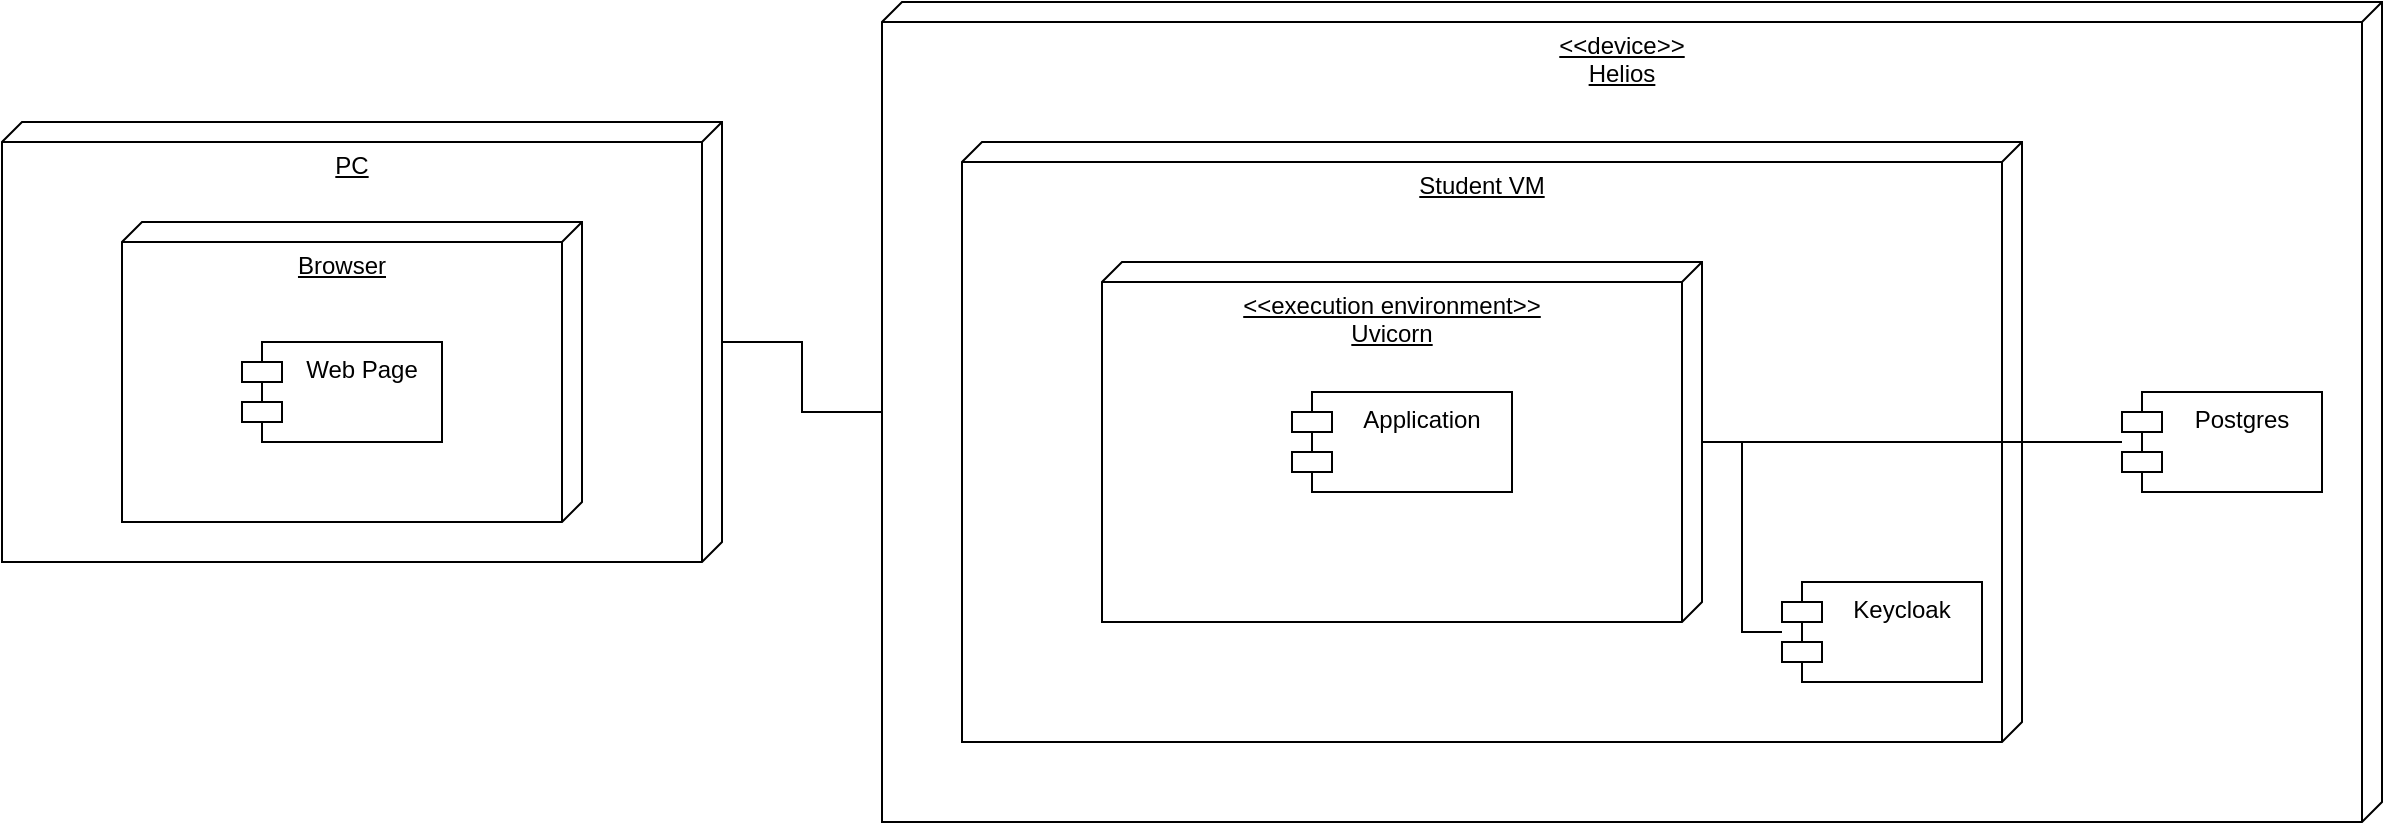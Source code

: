 <mxfile version="22.0.3" type="device">
  <diagram name="Page-1" id="PFuam8-ZSgRhQEDc4WZU">
    <mxGraphModel dx="2284" dy="854" grid="1" gridSize="10" guides="1" tooltips="1" connect="1" arrows="1" fold="1" page="1" pageScale="1" pageWidth="850" pageHeight="1100" math="0" shadow="0">
      <root>
        <mxCell id="0" />
        <mxCell id="1" parent="0" />
        <mxCell id="8sjglLNH34c4arJzGEXB-1" value="&amp;lt;&amp;lt;device&amp;gt;&amp;gt;&lt;br&gt;Helios" style="verticalAlign=top;align=center;spacingTop=8;spacingLeft=2;spacingRight=12;shape=cube;size=10;direction=south;fontStyle=4;html=1;whiteSpace=wrap;" parent="1" vertex="1">
          <mxGeometry x="190" y="110" width="750" height="410" as="geometry" />
        </mxCell>
        <mxCell id="9aiQtk9AjkWQs-c2ufMn-4" value="Student VM" style="verticalAlign=top;align=center;spacingTop=8;spacingLeft=2;spacingRight=12;shape=cube;size=10;direction=south;fontStyle=4;html=1;whiteSpace=wrap;" vertex="1" parent="1">
          <mxGeometry x="230" y="180" width="530" height="300" as="geometry" />
        </mxCell>
        <mxCell id="9aiQtk9AjkWQs-c2ufMn-3" style="edgeStyle=orthogonalEdgeStyle;rounded=0;orthogonalLoop=1;jettySize=auto;html=1;endArrow=none;endFill=0;" edge="1" parent="1" source="8sjglLNH34c4arJzGEXB-1" target="9aiQtk9AjkWQs-c2ufMn-1">
          <mxGeometry relative="1" as="geometry" />
        </mxCell>
        <mxCell id="9aiQtk9AjkWQs-c2ufMn-1" value="PC" style="verticalAlign=top;align=center;spacingTop=8;spacingLeft=2;spacingRight=12;shape=cube;size=10;direction=south;fontStyle=4;html=1;whiteSpace=wrap;" vertex="1" parent="1">
          <mxGeometry x="-250" y="170" width="360" height="220" as="geometry" />
        </mxCell>
        <mxCell id="9aiQtk9AjkWQs-c2ufMn-2" value="Browser" style="verticalAlign=top;align=center;spacingTop=8;spacingLeft=2;spacingRight=12;shape=cube;size=10;direction=south;fontStyle=4;html=1;whiteSpace=wrap;" vertex="1" parent="1">
          <mxGeometry x="-190" y="220" width="230" height="150" as="geometry" />
        </mxCell>
        <mxCell id="9aiQtk9AjkWQs-c2ufMn-6" style="edgeStyle=orthogonalEdgeStyle;rounded=0;orthogonalLoop=1;jettySize=auto;html=1;endArrow=none;endFill=0;" edge="1" parent="1" source="8sjglLNH34c4arJzGEXB-6" target="8sjglLNH34c4arJzGEXB-5">
          <mxGeometry relative="1" as="geometry" />
        </mxCell>
        <mxCell id="9aiQtk9AjkWQs-c2ufMn-7" style="edgeStyle=orthogonalEdgeStyle;rounded=0;orthogonalLoop=1;jettySize=auto;html=1;endArrow=none;endFill=0;" edge="1" parent="1" source="8sjglLNH34c4arJzGEXB-6" target="9aiQtk9AjkWQs-c2ufMn-5">
          <mxGeometry relative="1" as="geometry" />
        </mxCell>
        <mxCell id="8sjglLNH34c4arJzGEXB-6" value="&amp;lt;&amp;lt;execution environment&amp;gt;&amp;gt;&lt;br&gt;Uvicorn" style="verticalAlign=top;align=center;spacingTop=8;spacingLeft=2;spacingRight=12;shape=cube;size=10;direction=south;fontStyle=4;html=1;whiteSpace=wrap;" parent="1" vertex="1">
          <mxGeometry x="300" y="240" width="300" height="180" as="geometry" />
        </mxCell>
        <mxCell id="8sjglLNH34c4arJzGEXB-2" value="Web Page" style="shape=module;align=left;spacingLeft=20;align=center;verticalAlign=top;whiteSpace=wrap;html=1;" parent="1" vertex="1">
          <mxGeometry x="-130" y="280" width="100" height="50" as="geometry" />
        </mxCell>
        <mxCell id="8sjglLNH34c4arJzGEXB-3" value="Application" style="shape=module;align=left;spacingLeft=20;align=center;verticalAlign=top;whiteSpace=wrap;html=1;" parent="1" vertex="1">
          <mxGeometry x="395" y="305" width="110" height="50" as="geometry" />
        </mxCell>
        <mxCell id="8sjglLNH34c4arJzGEXB-5" value="Postgres" style="shape=module;align=left;spacingLeft=20;align=center;verticalAlign=top;whiteSpace=wrap;html=1;" parent="1" vertex="1">
          <mxGeometry x="810" y="305" width="100" height="50" as="geometry" />
        </mxCell>
        <mxCell id="9aiQtk9AjkWQs-c2ufMn-5" value="Keycloak" style="shape=module;align=left;spacingLeft=20;align=center;verticalAlign=top;whiteSpace=wrap;html=1;" vertex="1" parent="1">
          <mxGeometry x="640" y="400" width="100" height="50" as="geometry" />
        </mxCell>
      </root>
    </mxGraphModel>
  </diagram>
</mxfile>
